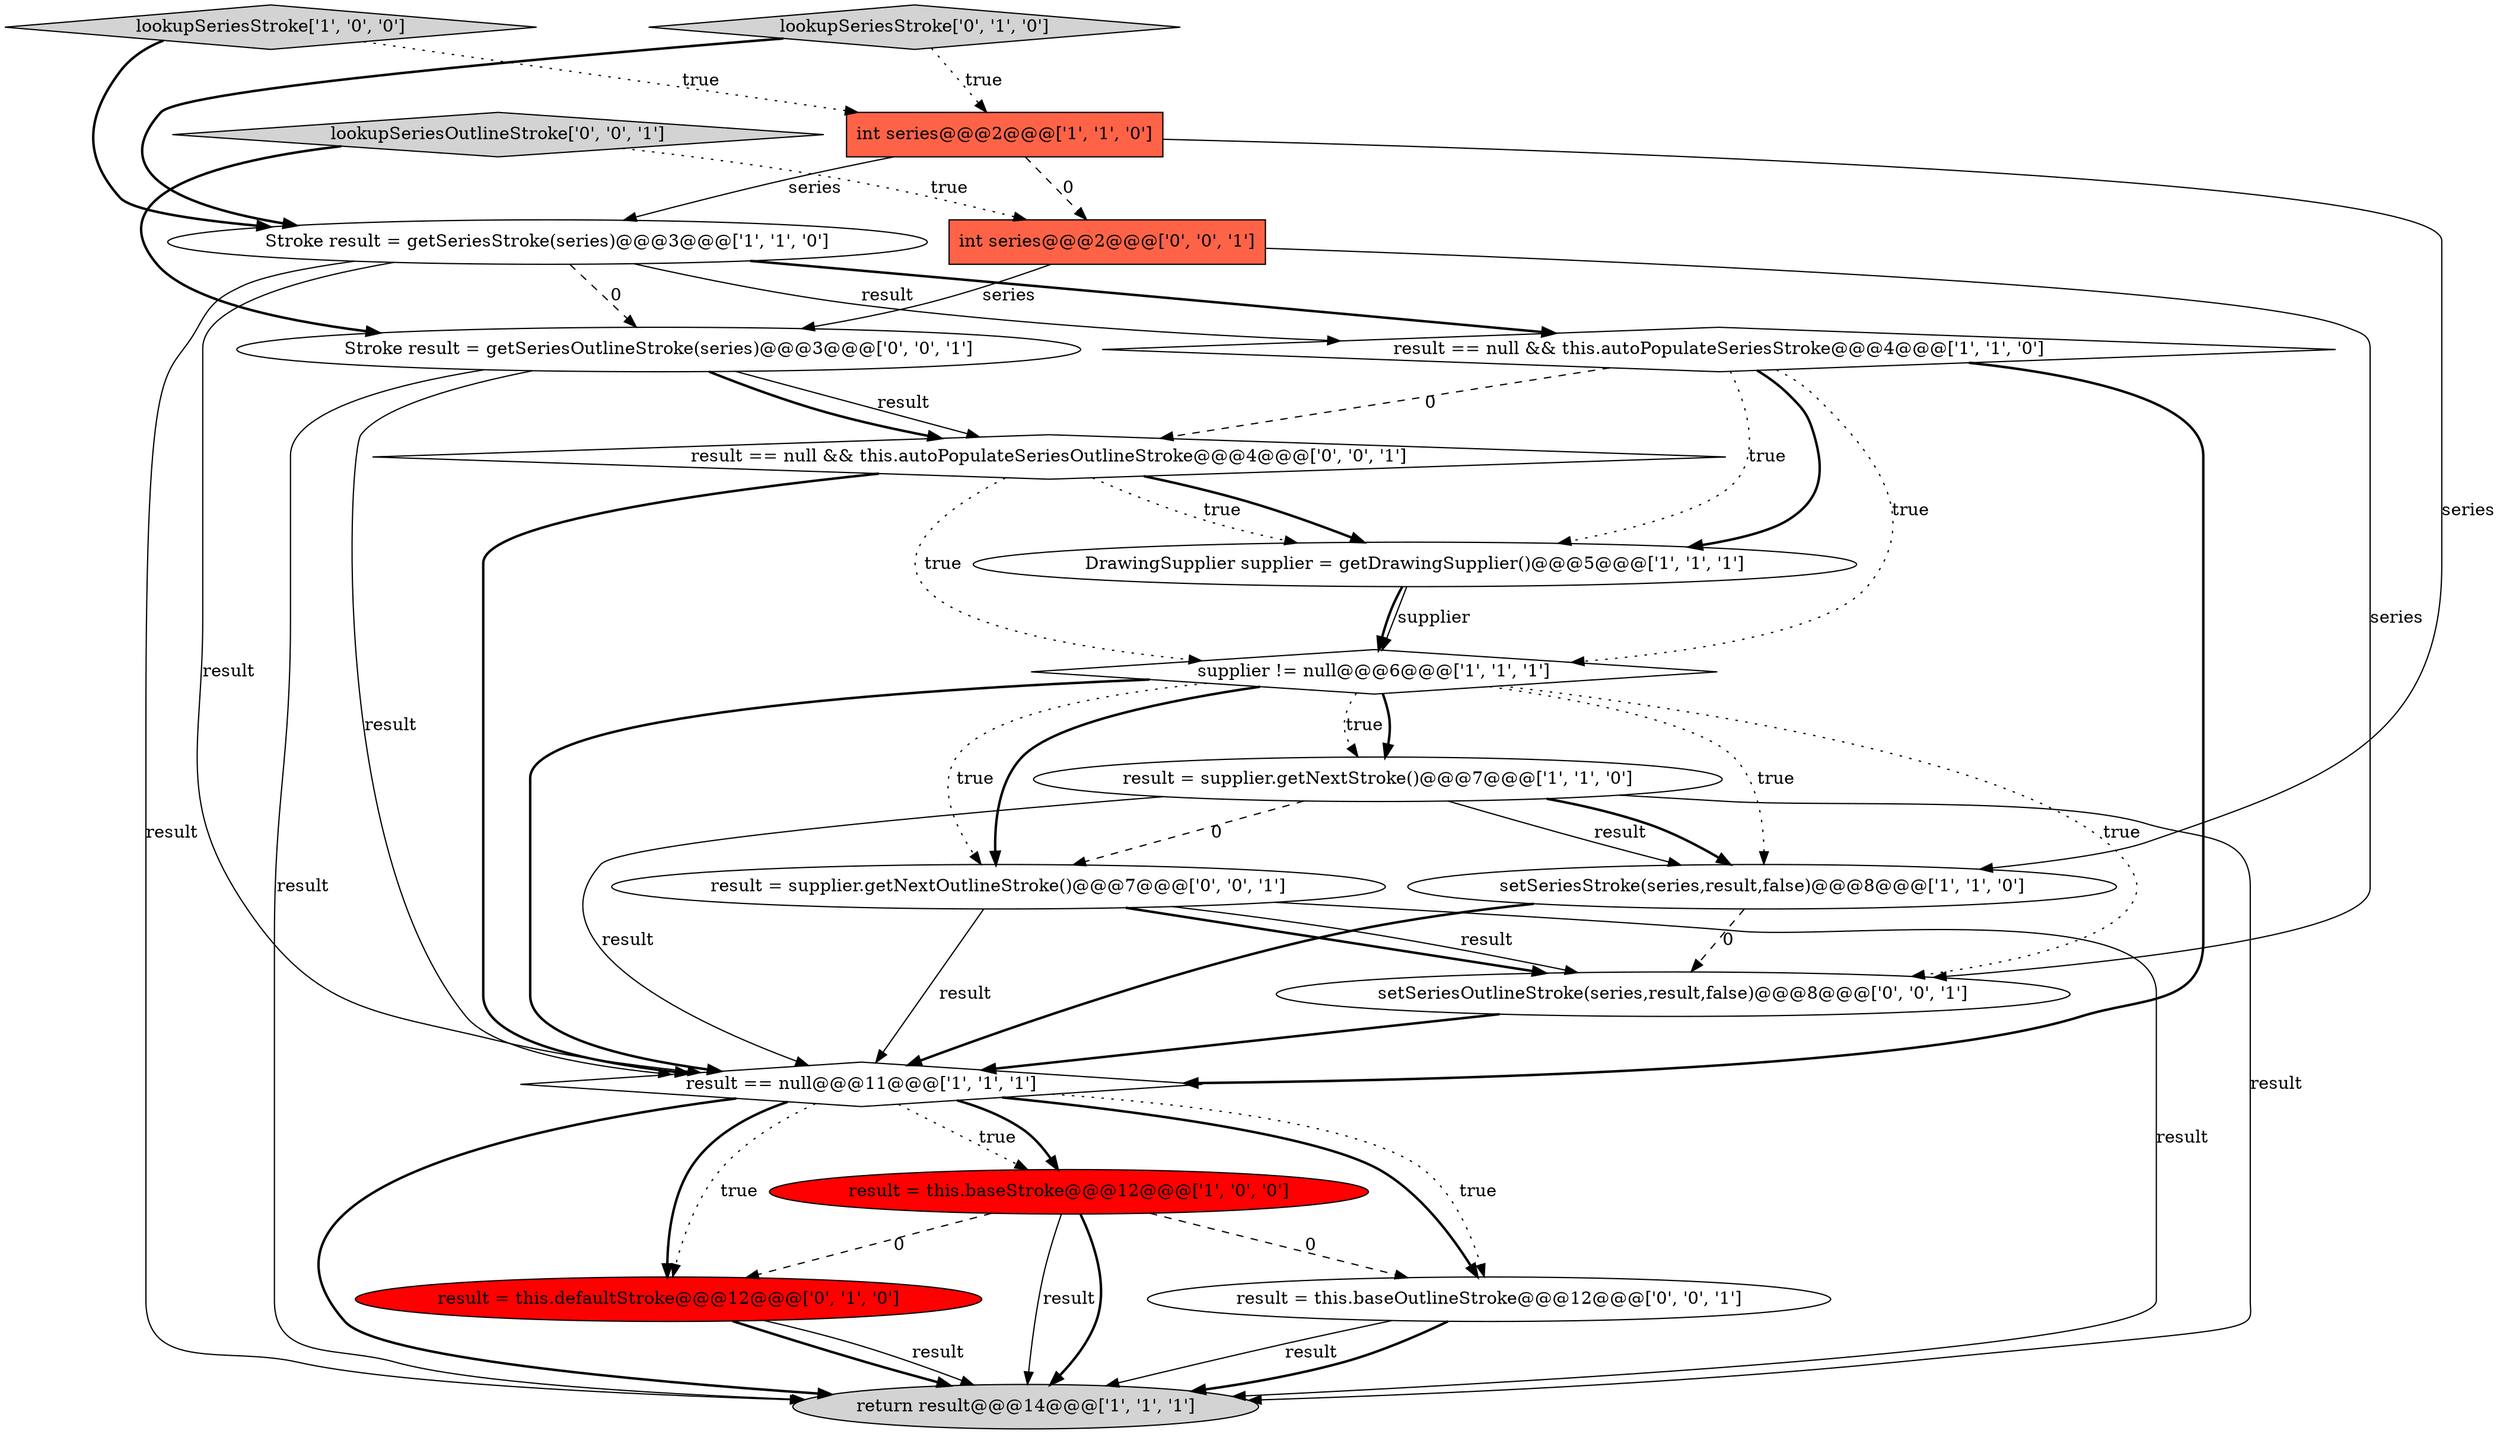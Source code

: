 digraph {
0 [style = filled, label = "supplier != null@@@6@@@['1', '1', '1']", fillcolor = white, shape = diamond image = "AAA0AAABBB1BBB"];
7 [style = filled, label = "lookupSeriesStroke['1', '0', '0']", fillcolor = lightgray, shape = diamond image = "AAA0AAABBB1BBB"];
8 [style = filled, label = "Stroke result = getSeriesStroke(series)@@@3@@@['1', '1', '0']", fillcolor = white, shape = ellipse image = "AAA0AAABBB1BBB"];
13 [style = filled, label = "int series@@@2@@@['0', '0', '1']", fillcolor = tomato, shape = box image = "AAA0AAABBB3BBB"];
16 [style = filled, label = "result == null && this.autoPopulateSeriesOutlineStroke@@@4@@@['0', '0', '1']", fillcolor = white, shape = diamond image = "AAA0AAABBB3BBB"];
12 [style = filled, label = "lookupSeriesStroke['0', '1', '0']", fillcolor = lightgray, shape = diamond image = "AAA0AAABBB2BBB"];
4 [style = filled, label = "result == null@@@11@@@['1', '1', '1']", fillcolor = white, shape = diamond image = "AAA0AAABBB1BBB"];
3 [style = filled, label = "result = supplier.getNextStroke()@@@7@@@['1', '1', '0']", fillcolor = white, shape = ellipse image = "AAA0AAABBB1BBB"];
9 [style = filled, label = "DrawingSupplier supplier = getDrawingSupplier()@@@5@@@['1', '1', '1']", fillcolor = white, shape = ellipse image = "AAA0AAABBB1BBB"];
17 [style = filled, label = "result = this.baseOutlineStroke@@@12@@@['0', '0', '1']", fillcolor = white, shape = ellipse image = "AAA0AAABBB3BBB"];
19 [style = filled, label = "setSeriesOutlineStroke(series,result,false)@@@8@@@['0', '0', '1']", fillcolor = white, shape = ellipse image = "AAA0AAABBB3BBB"];
10 [style = filled, label = "setSeriesStroke(series,result,false)@@@8@@@['1', '1', '0']", fillcolor = white, shape = ellipse image = "AAA0AAABBB1BBB"];
2 [style = filled, label = "result == null && this.autoPopulateSeriesStroke@@@4@@@['1', '1', '0']", fillcolor = white, shape = diamond image = "AAA0AAABBB1BBB"];
6 [style = filled, label = "return result@@@14@@@['1', '1', '1']", fillcolor = lightgray, shape = ellipse image = "AAA0AAABBB1BBB"];
14 [style = filled, label = "result = supplier.getNextOutlineStroke()@@@7@@@['0', '0', '1']", fillcolor = white, shape = ellipse image = "AAA0AAABBB3BBB"];
15 [style = filled, label = "lookupSeriesOutlineStroke['0', '0', '1']", fillcolor = lightgray, shape = diamond image = "AAA0AAABBB3BBB"];
5 [style = filled, label = "int series@@@2@@@['1', '1', '0']", fillcolor = tomato, shape = box image = "AAA0AAABBB1BBB"];
11 [style = filled, label = "result = this.defaultStroke@@@12@@@['0', '1', '0']", fillcolor = red, shape = ellipse image = "AAA1AAABBB2BBB"];
18 [style = filled, label = "Stroke result = getSeriesOutlineStroke(series)@@@3@@@['0', '0', '1']", fillcolor = white, shape = ellipse image = "AAA0AAABBB3BBB"];
1 [style = filled, label = "result = this.baseStroke@@@12@@@['1', '0', '0']", fillcolor = red, shape = ellipse image = "AAA1AAABBB1BBB"];
9->0 [style = solid, label="supplier"];
18->6 [style = solid, label="result"];
0->3 [style = bold, label=""];
5->13 [style = dashed, label="0"];
16->9 [style = bold, label=""];
16->9 [style = dotted, label="true"];
2->0 [style = dotted, label="true"];
14->6 [style = solid, label="result"];
9->0 [style = bold, label=""];
4->17 [style = bold, label=""];
14->4 [style = solid, label="result"];
17->6 [style = bold, label=""];
4->6 [style = bold, label=""];
0->10 [style = dotted, label="true"];
4->1 [style = dotted, label="true"];
0->19 [style = dotted, label="true"];
8->6 [style = solid, label="result"];
10->19 [style = dashed, label="0"];
3->10 [style = solid, label="result"];
11->6 [style = bold, label=""];
5->8 [style = solid, label="series"];
18->16 [style = solid, label="result"];
4->11 [style = dotted, label="true"];
8->4 [style = solid, label="result"];
14->19 [style = bold, label=""];
2->9 [style = bold, label=""];
1->6 [style = solid, label="result"];
7->8 [style = bold, label=""];
2->4 [style = bold, label=""];
15->18 [style = bold, label=""];
11->6 [style = solid, label="result"];
17->6 [style = solid, label="result"];
15->13 [style = dotted, label="true"];
7->5 [style = dotted, label="true"];
8->2 [style = solid, label="result"];
3->10 [style = bold, label=""];
18->16 [style = bold, label=""];
0->14 [style = bold, label=""];
1->6 [style = bold, label=""];
1->17 [style = dashed, label="0"];
2->9 [style = dotted, label="true"];
16->0 [style = dotted, label="true"];
8->2 [style = bold, label=""];
3->6 [style = solid, label="result"];
12->5 [style = dotted, label="true"];
0->4 [style = bold, label=""];
12->8 [style = bold, label=""];
1->11 [style = dashed, label="0"];
2->16 [style = dashed, label="0"];
13->19 [style = solid, label="series"];
10->4 [style = bold, label=""];
8->18 [style = dashed, label="0"];
0->14 [style = dotted, label="true"];
4->1 [style = bold, label=""];
18->4 [style = solid, label="result"];
19->4 [style = bold, label=""];
0->3 [style = dotted, label="true"];
16->4 [style = bold, label=""];
3->14 [style = dashed, label="0"];
4->11 [style = bold, label=""];
4->17 [style = dotted, label="true"];
14->19 [style = solid, label="result"];
3->4 [style = solid, label="result"];
13->18 [style = solid, label="series"];
5->10 [style = solid, label="series"];
}
